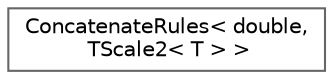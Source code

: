digraph "Graphical Class Hierarchy"
{
 // INTERACTIVE_SVG=YES
 // LATEX_PDF_SIZE
  bgcolor="transparent";
  edge [fontname=Helvetica,fontsize=10,labelfontname=Helvetica,labelfontsize=10];
  node [fontname=Helvetica,fontsize=10,shape=box,height=0.2,width=0.4];
  rankdir="LR";
  Node0 [id="Node000000",label="ConcatenateRules\< double,\l TScale2\< T \> \>",height=0.2,width=0.4,color="grey40", fillcolor="white", style="filled",URL="$d8/db9/structConcatenateRules_3_01double_00_01TScale2_3_01T_01_4_01_4.html",tooltip=" "];
}
